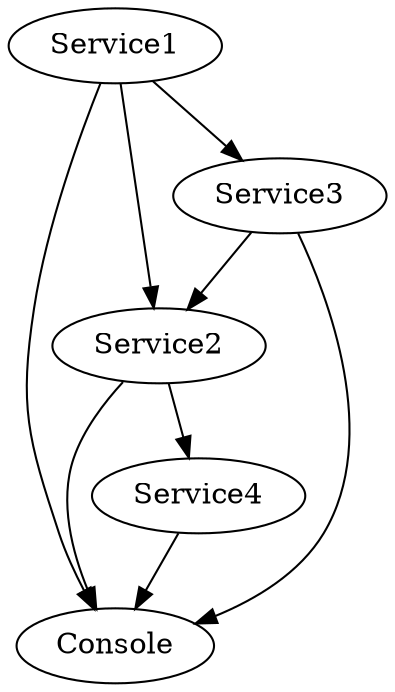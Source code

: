 digraph G {
	Service1 -> Service2; 
	Service1 -> Console; 
	Service1 -> Service3; 
	Service2 -> Console; 
	Service2 -> Service4; 
	Service3 -> Console; 
	Service3 -> Service2; 
	Service4 -> Console; 
}
